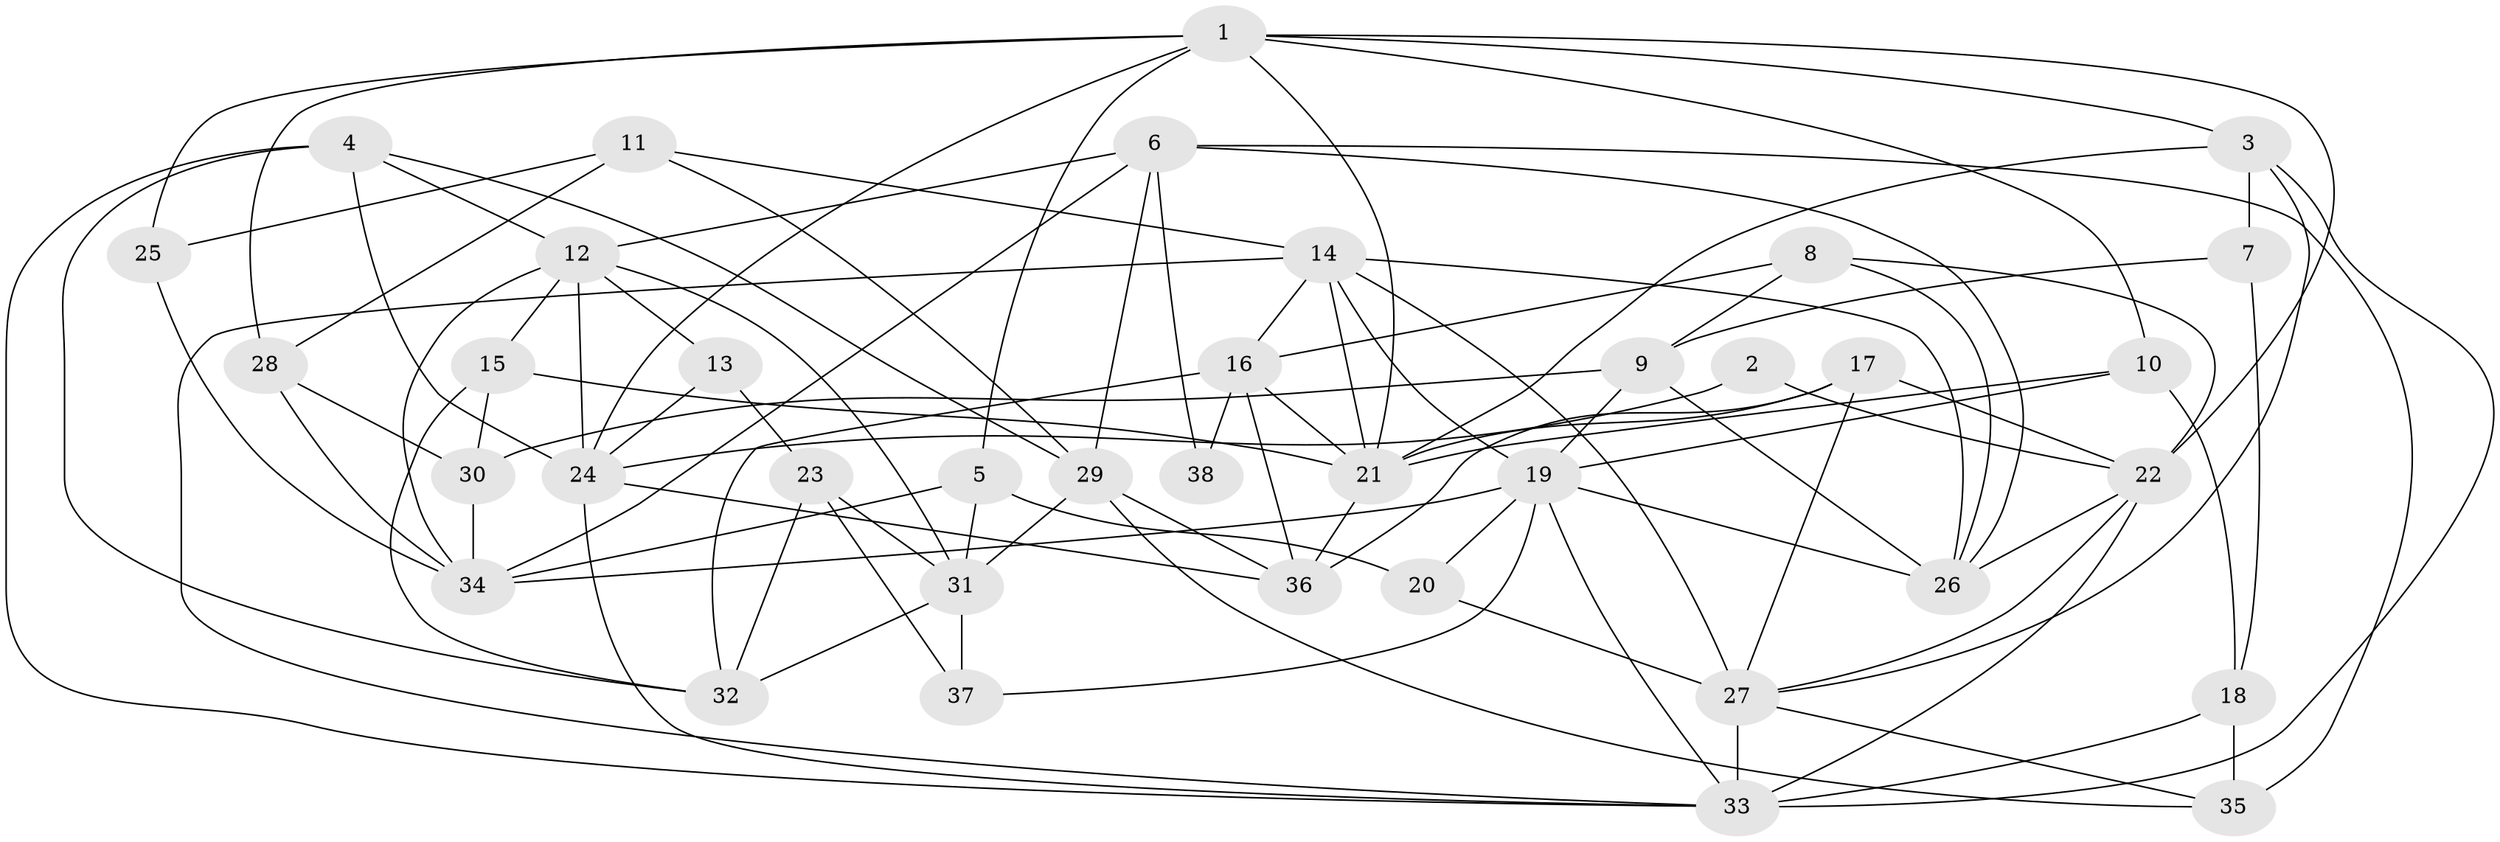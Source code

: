 // original degree distribution, {4: 0.2631578947368421, 5: 0.18421052631578946, 3: 0.3026315789473684, 6: 0.07894736842105263, 7: 0.013157894736842105, 8: 0.039473684210526314, 2: 0.11842105263157894}
// Generated by graph-tools (version 1.1) at 2025/01/03/09/25 03:01:59]
// undirected, 38 vertices, 96 edges
graph export_dot {
graph [start="1"]
  node [color=gray90,style=filled];
  1;
  2;
  3;
  4;
  5;
  6;
  7;
  8;
  9;
  10;
  11;
  12;
  13;
  14;
  15;
  16;
  17;
  18;
  19;
  20;
  21;
  22;
  23;
  24;
  25;
  26;
  27;
  28;
  29;
  30;
  31;
  32;
  33;
  34;
  35;
  36;
  37;
  38;
  1 -- 3 [weight=1.0];
  1 -- 5 [weight=1.0];
  1 -- 10 [weight=1.0];
  1 -- 21 [weight=1.0];
  1 -- 22 [weight=1.0];
  1 -- 24 [weight=1.0];
  1 -- 25 [weight=1.0];
  1 -- 28 [weight=1.0];
  2 -- 22 [weight=1.0];
  2 -- 24 [weight=1.0];
  3 -- 7 [weight=1.0];
  3 -- 21 [weight=1.0];
  3 -- 27 [weight=1.0];
  3 -- 33 [weight=1.0];
  4 -- 12 [weight=1.0];
  4 -- 24 [weight=1.0];
  4 -- 29 [weight=1.0];
  4 -- 32 [weight=1.0];
  4 -- 33 [weight=1.0];
  5 -- 20 [weight=1.0];
  5 -- 31 [weight=1.0];
  5 -- 34 [weight=1.0];
  6 -- 12 [weight=1.0];
  6 -- 26 [weight=1.0];
  6 -- 29 [weight=1.0];
  6 -- 34 [weight=1.0];
  6 -- 35 [weight=1.0];
  6 -- 38 [weight=2.0];
  7 -- 9 [weight=1.0];
  7 -- 18 [weight=1.0];
  8 -- 9 [weight=1.0];
  8 -- 16 [weight=1.0];
  8 -- 22 [weight=1.0];
  8 -- 26 [weight=1.0];
  9 -- 19 [weight=1.0];
  9 -- 26 [weight=1.0];
  9 -- 30 [weight=1.0];
  10 -- 18 [weight=1.0];
  10 -- 19 [weight=1.0];
  10 -- 21 [weight=1.0];
  11 -- 14 [weight=1.0];
  11 -- 25 [weight=1.0];
  11 -- 28 [weight=1.0];
  11 -- 29 [weight=1.0];
  12 -- 13 [weight=1.0];
  12 -- 15 [weight=1.0];
  12 -- 24 [weight=1.0];
  12 -- 31 [weight=1.0];
  12 -- 34 [weight=1.0];
  13 -- 23 [weight=1.0];
  13 -- 24 [weight=2.0];
  14 -- 16 [weight=1.0];
  14 -- 19 [weight=1.0];
  14 -- 21 [weight=3.0];
  14 -- 26 [weight=1.0];
  14 -- 27 [weight=2.0];
  14 -- 33 [weight=1.0];
  15 -- 21 [weight=1.0];
  15 -- 30 [weight=1.0];
  15 -- 32 [weight=1.0];
  16 -- 21 [weight=2.0];
  16 -- 32 [weight=1.0];
  16 -- 36 [weight=1.0];
  16 -- 38 [weight=1.0];
  17 -- 21 [weight=1.0];
  17 -- 22 [weight=1.0];
  17 -- 27 [weight=1.0];
  17 -- 36 [weight=1.0];
  18 -- 33 [weight=1.0];
  18 -- 35 [weight=2.0];
  19 -- 20 [weight=1.0];
  19 -- 26 [weight=1.0];
  19 -- 33 [weight=1.0];
  19 -- 34 [weight=1.0];
  19 -- 37 [weight=1.0];
  20 -- 27 [weight=2.0];
  21 -- 36 [weight=2.0];
  22 -- 26 [weight=1.0];
  22 -- 27 [weight=1.0];
  22 -- 33 [weight=2.0];
  23 -- 31 [weight=2.0];
  23 -- 32 [weight=1.0];
  23 -- 37 [weight=1.0];
  24 -- 33 [weight=1.0];
  24 -- 36 [weight=1.0];
  25 -- 34 [weight=1.0];
  27 -- 33 [weight=2.0];
  27 -- 35 [weight=1.0];
  28 -- 30 [weight=2.0];
  28 -- 34 [weight=1.0];
  29 -- 31 [weight=3.0];
  29 -- 35 [weight=1.0];
  29 -- 36 [weight=1.0];
  30 -- 34 [weight=1.0];
  31 -- 32 [weight=1.0];
  31 -- 37 [weight=1.0];
}
